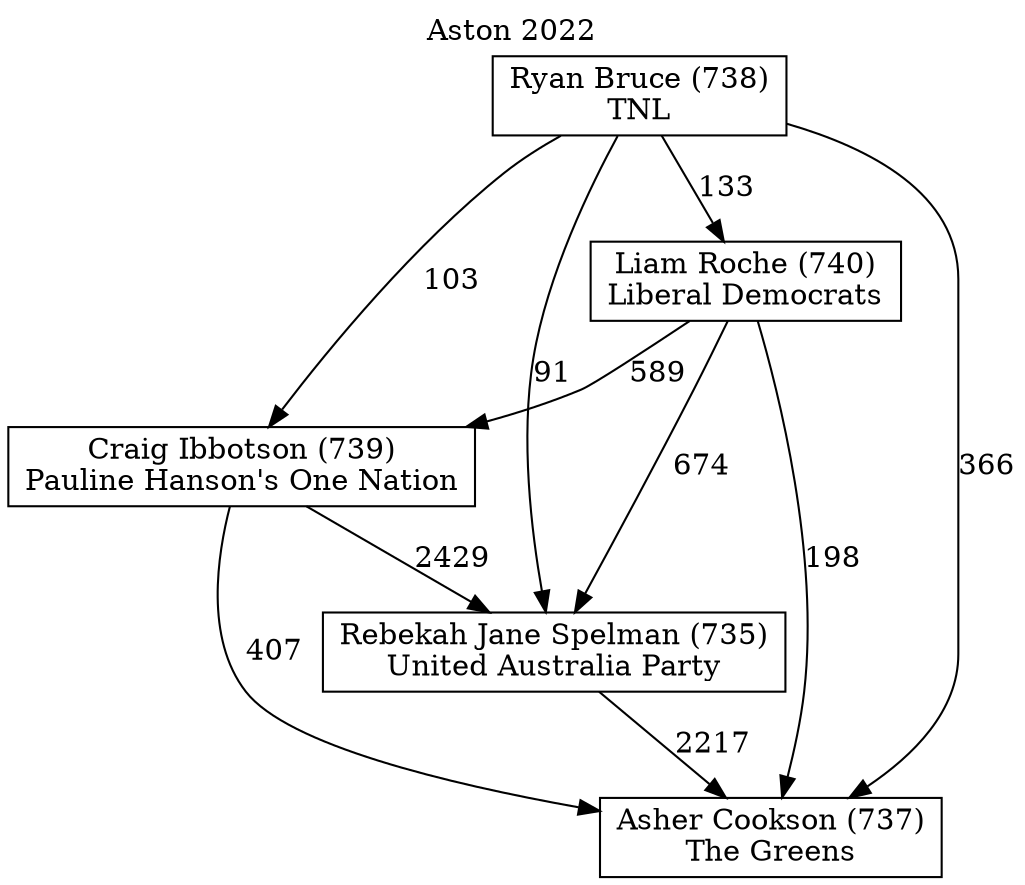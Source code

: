 // House preference flow
digraph "Asher Cookson (737)_Aston_2022" {
	graph [label="Aston 2022" labelloc=t mclimit=10]
	node [shape=box]
	"Liam Roche (740)" [label="Liam Roche (740)
Liberal Democrats"]
	"Craig Ibbotson (739)" [label="Craig Ibbotson (739)
Pauline Hanson's One Nation"]
	"Ryan Bruce (738)" [label="Ryan Bruce (738)
TNL"]
	"Asher Cookson (737)" [label="Asher Cookson (737)
The Greens"]
	"Rebekah Jane Spelman (735)" [label="Rebekah Jane Spelman (735)
United Australia Party"]
	"Liam Roche (740)" -> "Craig Ibbotson (739)" [label=589]
	"Rebekah Jane Spelman (735)" -> "Asher Cookson (737)" [label=2217]
	"Craig Ibbotson (739)" -> "Rebekah Jane Spelman (735)" [label=2429]
	"Liam Roche (740)" -> "Asher Cookson (737)" [label=198]
	"Ryan Bruce (738)" -> "Liam Roche (740)" [label=133]
	"Ryan Bruce (738)" -> "Asher Cookson (737)" [label=366]
	"Ryan Bruce (738)" -> "Rebekah Jane Spelman (735)" [label=91]
	"Ryan Bruce (738)" -> "Craig Ibbotson (739)" [label=103]
	"Liam Roche (740)" -> "Rebekah Jane Spelman (735)" [label=674]
	"Craig Ibbotson (739)" -> "Asher Cookson (737)" [label=407]
}
